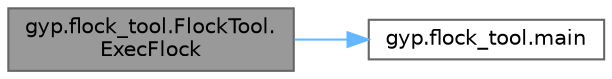 digraph "gyp.flock_tool.FlockTool.ExecFlock"
{
 // LATEX_PDF_SIZE
  bgcolor="transparent";
  edge [fontname=Helvetica,fontsize=10,labelfontname=Helvetica,labelfontsize=10];
  node [fontname=Helvetica,fontsize=10,shape=box,height=0.2,width=0.4];
  rankdir="LR";
  Node1 [id="Node000001",label="gyp.flock_tool.FlockTool.\lExecFlock",height=0.2,width=0.4,color="gray40", fillcolor="grey60", style="filled", fontcolor="black",tooltip=" "];
  Node1 -> Node2 [id="edge1_Node000001_Node000002",color="steelblue1",style="solid",tooltip=" "];
  Node2 [id="Node000002",label="gyp.flock_tool.main",height=0.2,width=0.4,color="grey40", fillcolor="white", style="filled",URL="$namespacegyp_1_1flock__tool.html#a90964771d6fc6bdfd95379431421ad13",tooltip=" "];
}
